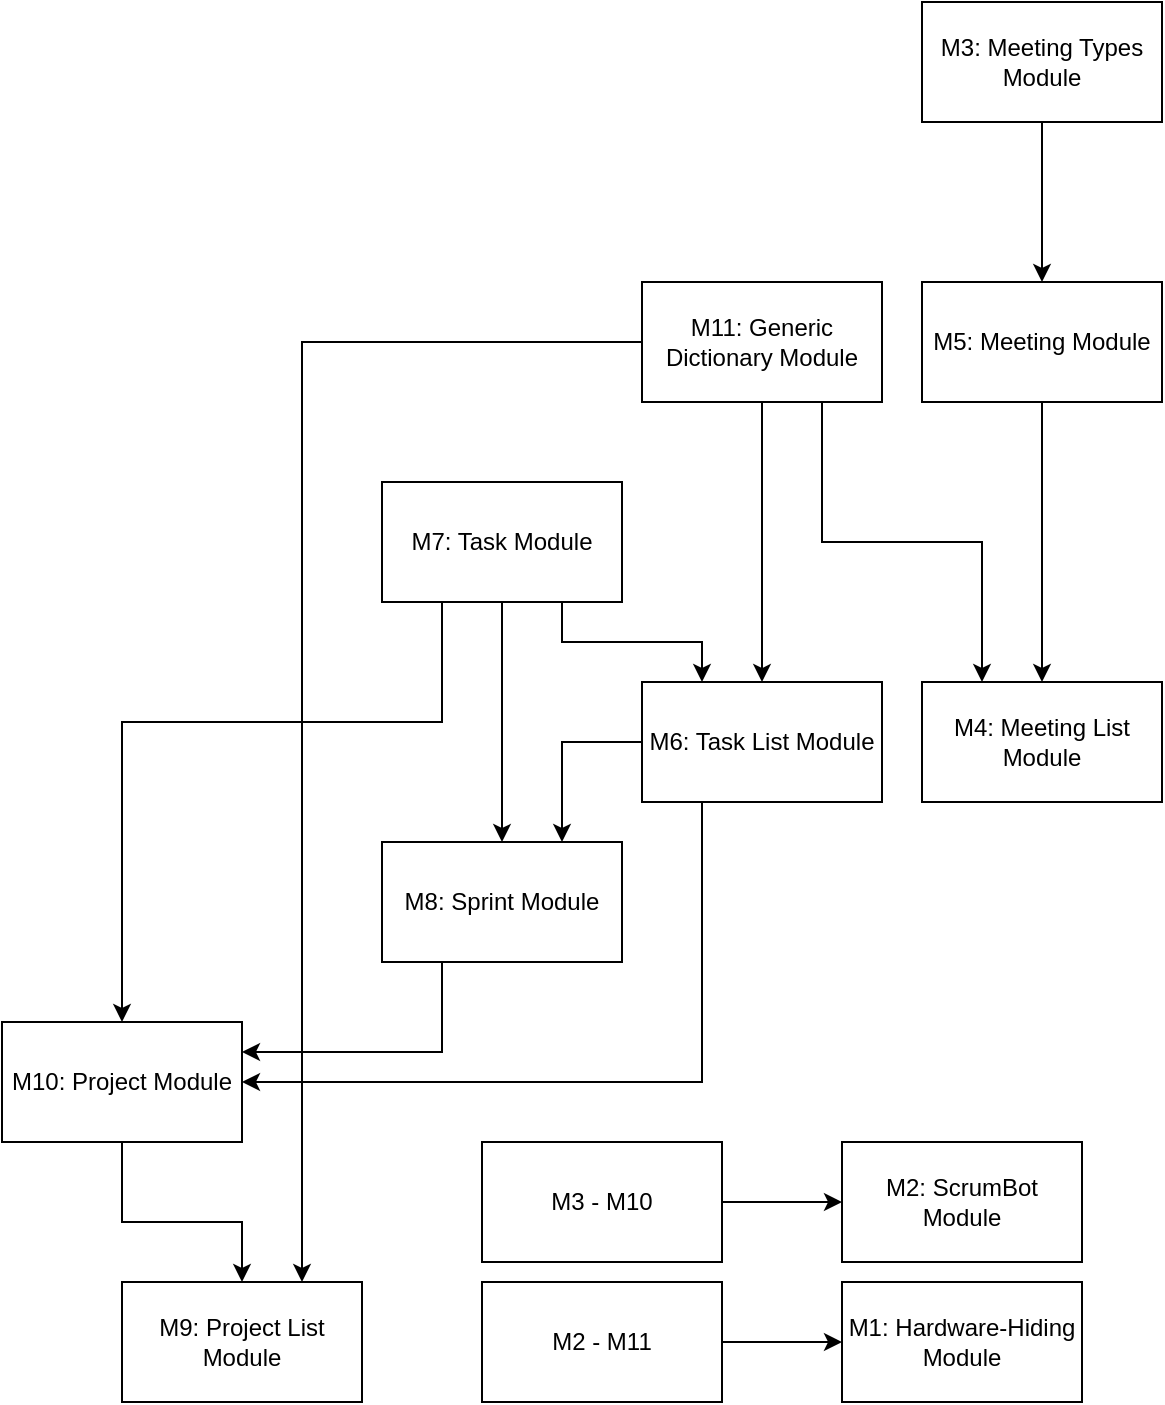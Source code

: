 <mxfile version="12.6.5" type="device"><diagram id="JvIwWZjY6AFmAYTMwqoB" name="Page-1"><mxGraphModel dx="1172" dy="816" grid="1" gridSize="10" guides="1" tooltips="1" connect="1" arrows="1" fold="1" page="1" pageScale="1" pageWidth="850" pageHeight="1100" math="0" shadow="0"><root><mxCell id="0"/><mxCell id="1" parent="0"/><mxCell id="_TSyXn81zPX4iBk5bJWD-3" value="M3: Meeting Types Module" style="rounded=0;whiteSpace=wrap;html=1;" parent="1" vertex="1"><mxGeometry x="595" y="240" width="120" height="60" as="geometry"/></mxCell><mxCell id="_TSyXn81zPX4iBk5bJWD-4" value="M1: Hardware-Hiding Module" style="rounded=0;whiteSpace=wrap;html=1;" parent="1" vertex="1"><mxGeometry x="555" y="880" width="120" height="60" as="geometry"/></mxCell><mxCell id="_TSyXn81zPX4iBk5bJWD-5" value="M4: Meeting List Module" style="rounded=0;whiteSpace=wrap;html=1;" parent="1" vertex="1"><mxGeometry x="595" y="580" width="120" height="60" as="geometry"/></mxCell><mxCell id="_TSyXn81zPX4iBk5bJWD-6" value="M5: Meeting Module" style="rounded=0;whiteSpace=wrap;html=1;" parent="1" vertex="1"><mxGeometry x="595" y="380" width="120" height="60" as="geometry"/></mxCell><mxCell id="_TSyXn81zPX4iBk5bJWD-10" value="M9: Project List Module" style="rounded=0;whiteSpace=wrap;html=1;" parent="1" vertex="1"><mxGeometry x="195" y="880" width="120" height="60" as="geometry"/></mxCell><mxCell id="_TSyXn81zPX4iBk5bJWD-12" value="M11: Generic Dictionary Module" style="rounded=0;whiteSpace=wrap;html=1;" parent="1" vertex="1"><mxGeometry x="455" y="380" width="120" height="60" as="geometry"/></mxCell><mxCell id="_TSyXn81zPX4iBk5bJWD-25" value="" style="endArrow=classic;html=1;exitX=0.5;exitY=1;exitDx=0;exitDy=0;entryX=0.5;entryY=0;entryDx=0;entryDy=0;" parent="1" source="_TSyXn81zPX4iBk5bJWD-3" target="_TSyXn81zPX4iBk5bJWD-6" edge="1"><mxGeometry width="50" height="50" relative="1" as="geometry"><mxPoint x="795" y="-50" as="sourcePoint"/><mxPoint x="845" y="370" as="targetPoint"/></mxGeometry></mxCell><mxCell id="_TSyXn81zPX4iBk5bJWD-26" value="" style="endArrow=classic;html=1;entryX=0.5;entryY=0;entryDx=0;entryDy=0;exitX=0.5;exitY=1;exitDx=0;exitDy=0;" parent="1" source="_TSyXn81zPX4iBk5bJWD-6" target="_TSyXn81zPX4iBk5bJWD-5" edge="1"><mxGeometry width="50" height="50" relative="1" as="geometry"><mxPoint x="525" y="480" as="sourcePoint"/><mxPoint x="575" y="430" as="targetPoint"/></mxGeometry></mxCell><mxCell id="zqgtVAMBhGzuIfDOi_Dh-3" value="" style="endArrow=classic;html=1;entryX=0;entryY=0.5;entryDx=0;entryDy=0;exitX=1;exitY=0.5;exitDx=0;exitDy=0;" edge="1" parent="1" source="zqgtVAMBhGzuIfDOi_Dh-5" target="_TSyXn81zPX4iBk5bJWD-4"><mxGeometry width="50" height="50" relative="1" as="geometry"><mxPoint x="495" y="910" as="sourcePoint"/><mxPoint x="545" y="930" as="targetPoint"/></mxGeometry></mxCell><mxCell id="zqgtVAMBhGzuIfDOi_Dh-5" value="M2 - M11" style="rounded=0;whiteSpace=wrap;html=1;" vertex="1" parent="1"><mxGeometry x="375" y="880" width="120" height="60" as="geometry"/></mxCell><mxCell id="zqgtVAMBhGzuIfDOi_Dh-6" value="M3 - M10" style="rounded=0;whiteSpace=wrap;html=1;" vertex="1" parent="1"><mxGeometry x="375" y="810" width="120" height="60" as="geometry"/></mxCell><mxCell id="zqgtVAMBhGzuIfDOi_Dh-7" value="" style="endArrow=classic;html=1;entryX=0;entryY=0.5;entryDx=0;entryDy=0;exitX=1;exitY=0.5;exitDx=0;exitDy=0;" edge="1" parent="1" source="zqgtVAMBhGzuIfDOi_Dh-6" target="zqgtVAMBhGzuIfDOi_Dh-8"><mxGeometry width="50" height="50" relative="1" as="geometry"><mxPoint x="505" y="810" as="sourcePoint"/><mxPoint x="565" y="810" as="targetPoint"/></mxGeometry></mxCell><mxCell id="zqgtVAMBhGzuIfDOi_Dh-8" value="&lt;span style=&quot;white-space: normal&quot;&gt;M2: ScrumBot Module&lt;/span&gt;" style="rounded=0;whiteSpace=wrap;html=1;" vertex="1" parent="1"><mxGeometry x="555" y="810" width="120" height="60" as="geometry"/></mxCell><mxCell id="zqgtVAMBhGzuIfDOi_Dh-14" value="M10: Project Module" style="rounded=0;whiteSpace=wrap;html=1;" vertex="1" parent="1"><mxGeometry x="135" y="750" width="120" height="60" as="geometry"/></mxCell><mxCell id="zqgtVAMBhGzuIfDOi_Dh-15" value="" style="endArrow=classic;html=1;exitX=0.75;exitY=1;exitDx=0;exitDy=0;entryX=0.25;entryY=0;entryDx=0;entryDy=0;rounded=0;" edge="1" parent="1" source="_TSyXn81zPX4iBk5bJWD-12" target="_TSyXn81zPX4iBk5bJWD-5"><mxGeometry width="50" height="50" relative="1" as="geometry"><mxPoint x="475" y="630" as="sourcePoint"/><mxPoint x="525" y="580" as="targetPoint"/><Array as="points"><mxPoint x="545" y="510"/><mxPoint x="625" y="510"/></Array></mxGeometry></mxCell><mxCell id="zqgtVAMBhGzuIfDOi_Dh-16" value="M6: Task List Module" style="rounded=0;whiteSpace=wrap;html=1;" vertex="1" parent="1"><mxGeometry x="455" y="580" width="120" height="60" as="geometry"/></mxCell><mxCell id="zqgtVAMBhGzuIfDOi_Dh-17" value="" style="endArrow=classic;html=1;exitX=0.5;exitY=1;exitDx=0;exitDy=0;entryX=0.5;entryY=0;entryDx=0;entryDy=0;" edge="1" parent="1" source="_TSyXn81zPX4iBk5bJWD-12" target="zqgtVAMBhGzuIfDOi_Dh-16"><mxGeometry width="50" height="50" relative="1" as="geometry"><mxPoint x="285" y="610" as="sourcePoint"/><mxPoint x="335" y="560" as="targetPoint"/></mxGeometry></mxCell><mxCell id="zqgtVAMBhGzuIfDOi_Dh-18" value="M7: Task Module" style="rounded=0;whiteSpace=wrap;html=1;" vertex="1" parent="1"><mxGeometry x="325" y="480" width="120" height="60" as="geometry"/></mxCell><mxCell id="zqgtVAMBhGzuIfDOi_Dh-19" value="" style="endArrow=classic;html=1;entryX=0.25;entryY=0;entryDx=0;entryDy=0;exitX=0.75;exitY=1;exitDx=0;exitDy=0;rounded=0;" edge="1" parent="1" source="zqgtVAMBhGzuIfDOi_Dh-18" target="zqgtVAMBhGzuIfDOi_Dh-16"><mxGeometry width="50" height="50" relative="1" as="geometry"><mxPoint x="375" y="630" as="sourcePoint"/><mxPoint x="425" y="580" as="targetPoint"/><Array as="points"><mxPoint x="415" y="560"/><mxPoint x="485" y="560"/></Array></mxGeometry></mxCell><mxCell id="zqgtVAMBhGzuIfDOi_Dh-20" value="M8: Sprint Module" style="rounded=0;whiteSpace=wrap;html=1;" vertex="1" parent="1"><mxGeometry x="325" y="660" width="120" height="60" as="geometry"/></mxCell><mxCell id="zqgtVAMBhGzuIfDOi_Dh-21" value="" style="endArrow=classic;html=1;exitX=0.5;exitY=1;exitDx=0;exitDy=0;entryX=0.5;entryY=0;entryDx=0;entryDy=0;" edge="1" parent="1" source="zqgtVAMBhGzuIfDOi_Dh-18" target="zqgtVAMBhGzuIfDOi_Dh-20"><mxGeometry width="50" height="50" relative="1" as="geometry"><mxPoint x="325" y="630" as="sourcePoint"/><mxPoint x="375" y="580" as="targetPoint"/></mxGeometry></mxCell><mxCell id="zqgtVAMBhGzuIfDOi_Dh-22" value="" style="endArrow=classic;html=1;exitX=0;exitY=0.5;exitDx=0;exitDy=0;entryX=0.75;entryY=0;entryDx=0;entryDy=0;rounded=0;" edge="1" parent="1" source="zqgtVAMBhGzuIfDOi_Dh-16" target="zqgtVAMBhGzuIfDOi_Dh-20"><mxGeometry width="50" height="50" relative="1" as="geometry"><mxPoint x="545" y="720" as="sourcePoint"/><mxPoint x="595" y="670" as="targetPoint"/><Array as="points"><mxPoint x="415" y="610"/></Array></mxGeometry></mxCell><mxCell id="zqgtVAMBhGzuIfDOi_Dh-23" value="" style="endArrow=classic;html=1;exitX=0;exitY=0.5;exitDx=0;exitDy=0;entryX=0.75;entryY=0;entryDx=0;entryDy=0;rounded=0;" edge="1" parent="1" source="_TSyXn81zPX4iBk5bJWD-12" target="_TSyXn81zPX4iBk5bJWD-10"><mxGeometry width="50" height="50" relative="1" as="geometry"><mxPoint x="105" y="550" as="sourcePoint"/><mxPoint x="155" y="500" as="targetPoint"/><Array as="points"><mxPoint x="285" y="410"/></Array></mxGeometry></mxCell><mxCell id="zqgtVAMBhGzuIfDOi_Dh-24" value="" style="endArrow=classic;html=1;exitX=0.5;exitY=1;exitDx=0;exitDy=0;entryX=0.5;entryY=0;entryDx=0;entryDy=0;rounded=0;" edge="1" parent="1" source="zqgtVAMBhGzuIfDOi_Dh-14" target="_TSyXn81zPX4iBk5bJWD-10"><mxGeometry width="50" height="50" relative="1" as="geometry"><mxPoint x="155" y="560" as="sourcePoint"/><mxPoint x="205" y="510" as="targetPoint"/><Array as="points"><mxPoint x="195" y="850"/><mxPoint x="255" y="850"/></Array></mxGeometry></mxCell><mxCell id="zqgtVAMBhGzuIfDOi_Dh-26" value="" style="endArrow=classic;html=1;exitX=0.25;exitY=1;exitDx=0;exitDy=0;entryX=1;entryY=0.5;entryDx=0;entryDy=0;rounded=0;" edge="1" parent="1" source="zqgtVAMBhGzuIfDOi_Dh-16" target="zqgtVAMBhGzuIfDOi_Dh-14"><mxGeometry width="50" height="50" relative="1" as="geometry"><mxPoint x="5" y="580" as="sourcePoint"/><mxPoint x="55" y="530" as="targetPoint"/><Array as="points"><mxPoint x="485" y="780"/></Array></mxGeometry></mxCell><mxCell id="zqgtVAMBhGzuIfDOi_Dh-27" value="" style="endArrow=classic;html=1;exitX=0.25;exitY=1;exitDx=0;exitDy=0;entryX=0.5;entryY=0;entryDx=0;entryDy=0;rounded=0;" edge="1" parent="1" source="zqgtVAMBhGzuIfDOi_Dh-18" target="zqgtVAMBhGzuIfDOi_Dh-14"><mxGeometry width="50" height="50" relative="1" as="geometry"><mxPoint x="55" y="610" as="sourcePoint"/><mxPoint x="105" y="560" as="targetPoint"/><Array as="points"><mxPoint x="355" y="600"/><mxPoint x="195" y="600"/></Array></mxGeometry></mxCell><mxCell id="zqgtVAMBhGzuIfDOi_Dh-28" value="" style="endArrow=classic;html=1;exitX=0.25;exitY=1;exitDx=0;exitDy=0;entryX=1;entryY=0.25;entryDx=0;entryDy=0;rounded=0;" edge="1" parent="1" source="zqgtVAMBhGzuIfDOi_Dh-20" target="zqgtVAMBhGzuIfDOi_Dh-14"><mxGeometry width="50" height="50" relative="1" as="geometry"><mxPoint x="15" y="720" as="sourcePoint"/><mxPoint x="65" y="670" as="targetPoint"/><Array as="points"><mxPoint x="355" y="765"/></Array></mxGeometry></mxCell></root></mxGraphModel></diagram></mxfile>